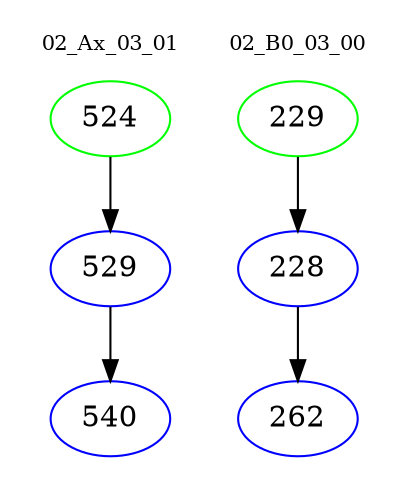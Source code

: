 digraph{
subgraph cluster_0 {
color = white
label = "02_Ax_03_01";
fontsize=10;
T0_524 [label="524", color="green"]
T0_524 -> T0_529 [color="black"]
T0_529 [label="529", color="blue"]
T0_529 -> T0_540 [color="black"]
T0_540 [label="540", color="blue"]
}
subgraph cluster_1 {
color = white
label = "02_B0_03_00";
fontsize=10;
T1_229 [label="229", color="green"]
T1_229 -> T1_228 [color="black"]
T1_228 [label="228", color="blue"]
T1_228 -> T1_262 [color="black"]
T1_262 [label="262", color="blue"]
}
}
